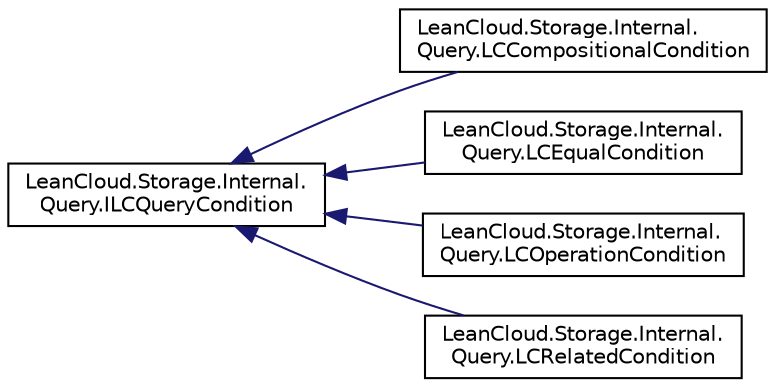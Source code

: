 digraph "Graphical Class Hierarchy"
{
  edge [fontname="Helvetica",fontsize="10",labelfontname="Helvetica",labelfontsize="10"];
  node [fontname="Helvetica",fontsize="10",shape=record];
  rankdir="LR";
  Node1 [label="LeanCloud.Storage.Internal.\lQuery.ILCQueryCondition",height=0.2,width=0.4,color="black", fillcolor="white", style="filled",URL="$interfaceLeanCloud_1_1Storage_1_1Internal_1_1Query_1_1ILCQueryCondition.html"];
  Node1 -> Node2 [dir="back",color="midnightblue",fontsize="10",style="solid",fontname="Helvetica"];
  Node2 [label="LeanCloud.Storage.Internal.\lQuery.LCCompositionalCondition",height=0.2,width=0.4,color="black", fillcolor="white", style="filled",URL="$classLeanCloud_1_1Storage_1_1Internal_1_1Query_1_1LCCompositionalCondition.html"];
  Node1 -> Node3 [dir="back",color="midnightblue",fontsize="10",style="solid",fontname="Helvetica"];
  Node3 [label="LeanCloud.Storage.Internal.\lQuery.LCEqualCondition",height=0.2,width=0.4,color="black", fillcolor="white", style="filled",URL="$classLeanCloud_1_1Storage_1_1Internal_1_1Query_1_1LCEqualCondition.html"];
  Node1 -> Node4 [dir="back",color="midnightblue",fontsize="10",style="solid",fontname="Helvetica"];
  Node4 [label="LeanCloud.Storage.Internal.\lQuery.LCOperationCondition",height=0.2,width=0.4,color="black", fillcolor="white", style="filled",URL="$classLeanCloud_1_1Storage_1_1Internal_1_1Query_1_1LCOperationCondition.html"];
  Node1 -> Node5 [dir="back",color="midnightblue",fontsize="10",style="solid",fontname="Helvetica"];
  Node5 [label="LeanCloud.Storage.Internal.\lQuery.LCRelatedCondition",height=0.2,width=0.4,color="black", fillcolor="white", style="filled",URL="$classLeanCloud_1_1Storage_1_1Internal_1_1Query_1_1LCRelatedCondition.html"];
}
